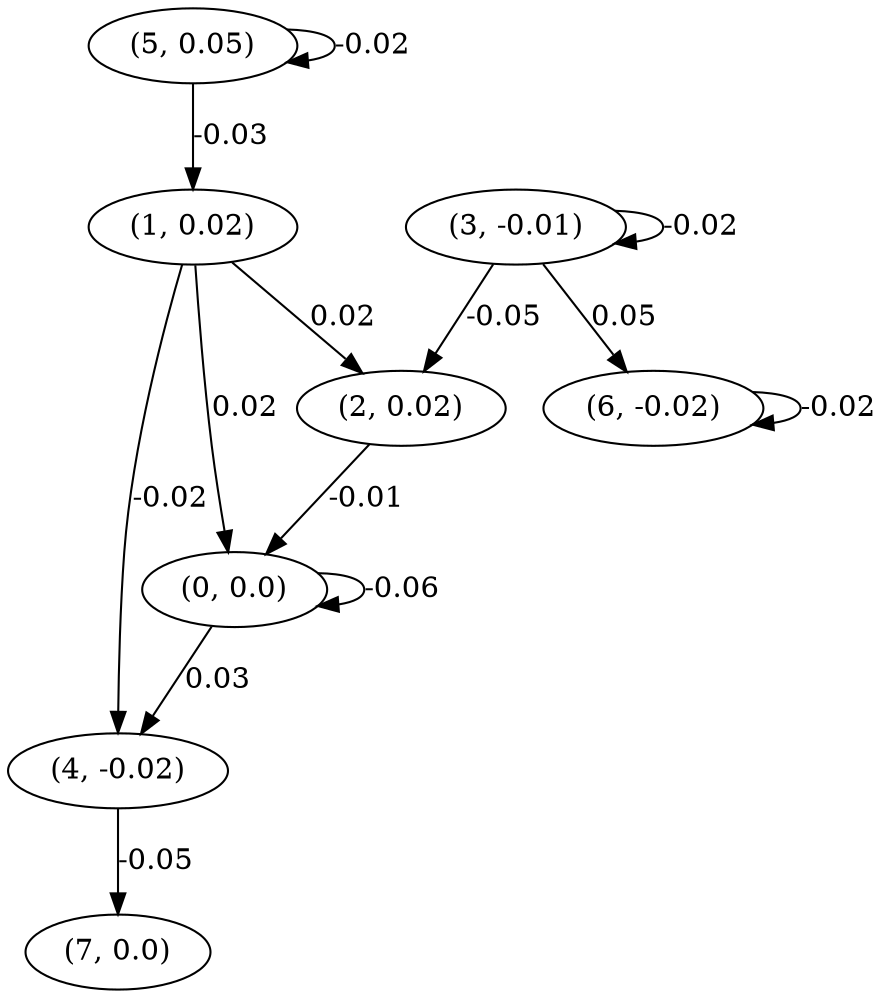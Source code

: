 digraph {
    0 [ label = "(0, 0.0)" ]
    1 [ label = "(1, 0.02)" ]
    2 [ label = "(2, 0.02)" ]
    3 [ label = "(3, -0.01)" ]
    4 [ label = "(4, -0.02)" ]
    5 [ label = "(5, 0.05)" ]
    6 [ label = "(6, -0.02)" ]
    7 [ label = "(7, 0.0)" ]
    0 -> 0 [ label = "-0.06" ]
    3 -> 3 [ label = "-0.02" ]
    5 -> 5 [ label = "-0.02" ]
    6 -> 6 [ label = "-0.02" ]
    1 -> 0 [ label = "0.02" ]
    2 -> 0 [ label = "-0.01" ]
    5 -> 1 [ label = "-0.03" ]
    1 -> 2 [ label = "0.02" ]
    3 -> 2 [ label = "-0.05" ]
    0 -> 4 [ label = "0.03" ]
    1 -> 4 [ label = "-0.02" ]
    3 -> 6 [ label = "0.05" ]
    4 -> 7 [ label = "-0.05" ]
}

